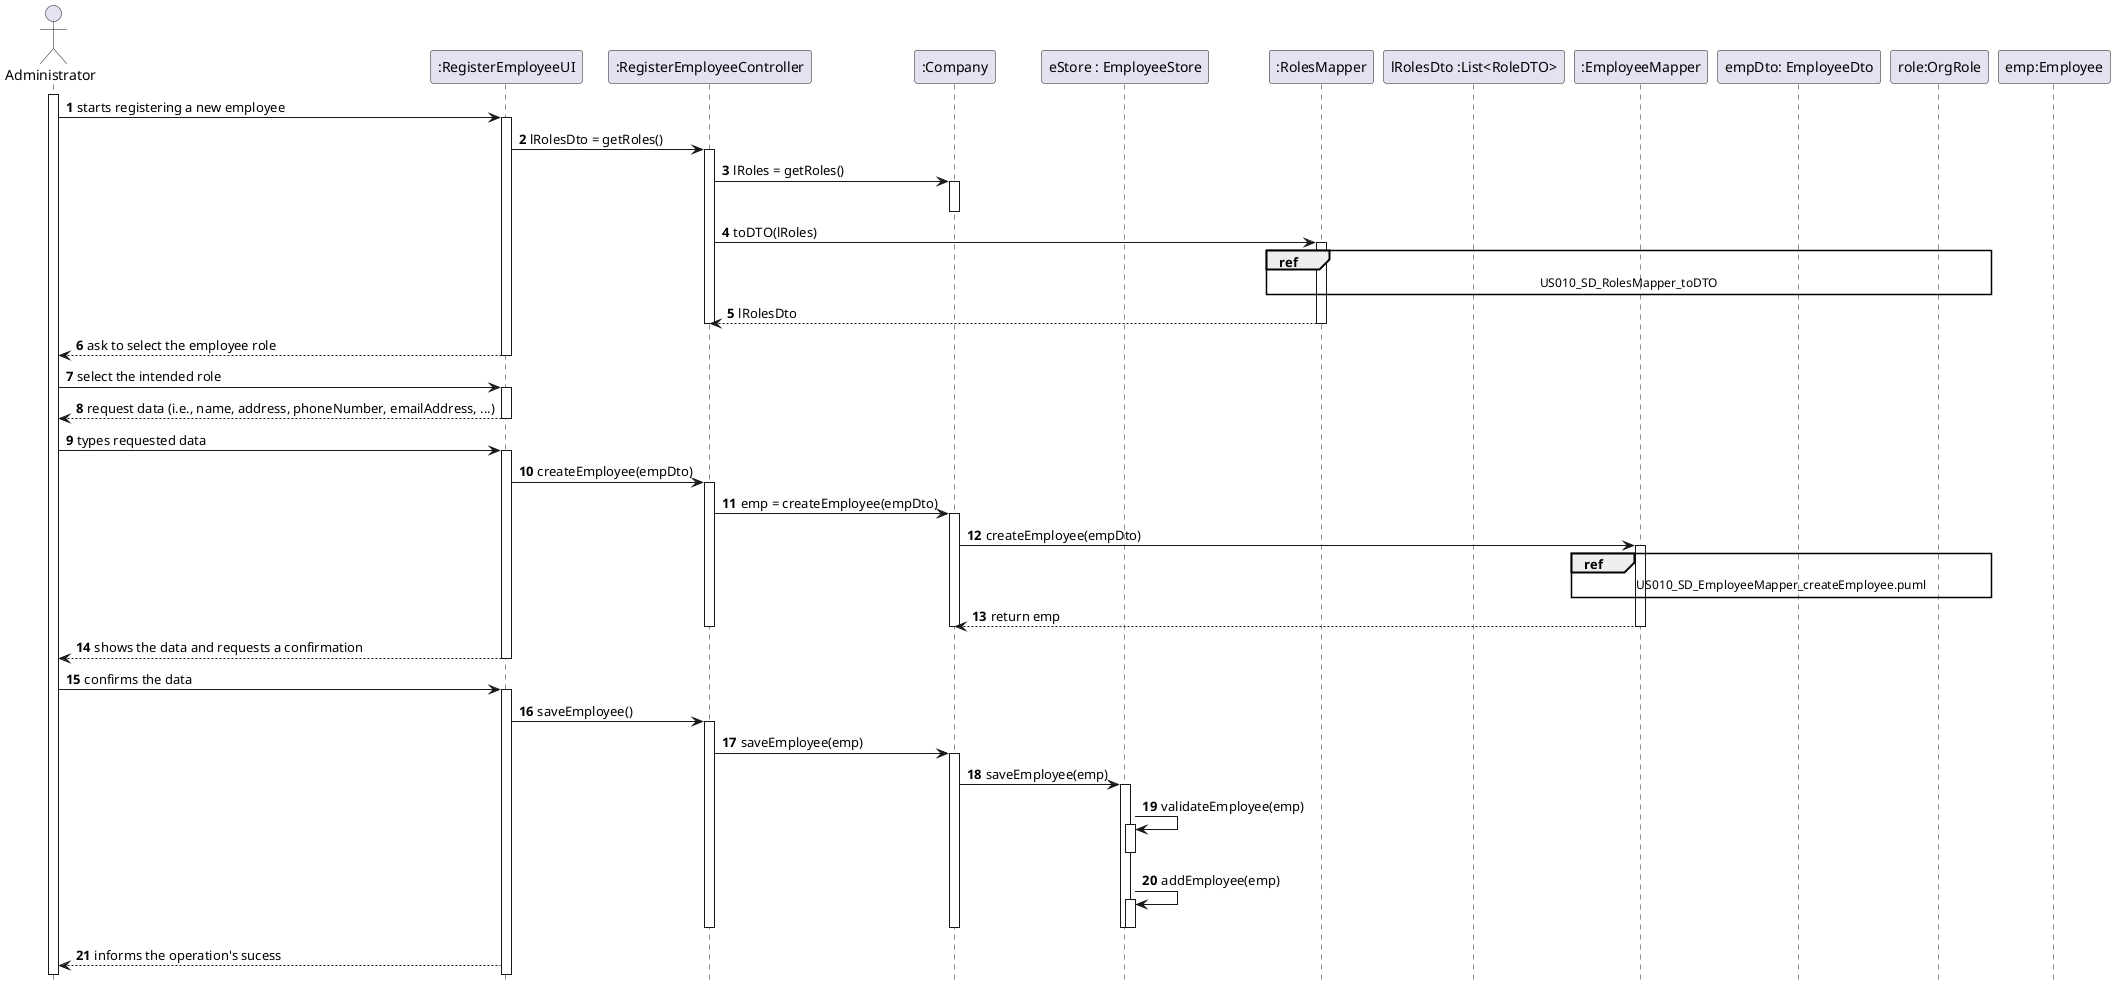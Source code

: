 @startuml
autonumber
hide footbox
actor "Administrator" as ADM

participant ":RegisterEmployeeUI" as UI
participant ":RegisterEmployeeController" as CTRL
participant ":Company" as COMP
participant "eStore : EmployeeStore" as EMPSTORE
participant ":RolesMapper" as RMAP
participant "lRolesDto :List<RoleDTO>" as IROLESDTO
participant ":EmployeeMapper" as EMPMAP
participant "empDto: EmployeeDto" as EMPDTO
participant "role:OrgRole" as ROLE
participant "emp:Employee" as EMP


activate ADM
ADM -> UI : starts registering a new employee
activate UI
UI -> CTRL : lRolesDto = getRoles()
activate CTRL
CTRL -> COMP : lRoles = getRoles()
activate COMP
deactivate COMP
CTRL -> RMAP : toDTO(lRoles)
activate RMAP
ref over RMAP, ROLE [[US010_SD_RolesMapper_toDTO.puml]]: US010_SD_RolesMapper_toDTO
RMAP --> CTRL : lRolesDto
deactivate RMAP
deactivate CTRL
UI --> ADM : ask to select the employee role
deactivate UI
ADM -> UI : select the intended role
activate UI
UI --> ADM : request data (i.e., name, address, phoneNumber, emailAddress, ...)
deactivate UI
ADM -> UI : types requested data
activate UI
UI -> CTRL : createEmployee(empDto)
activate CTRL
CTRL -> COMP : emp = createEmployee(empDto)
activate COMP
COMP -> EMPMAP : createEmployee(empDto)
activate EMPMAP
ref over EMPMAP, ROLE [[US010_SD_EmployeeMapper_createEmployee.puml]]: US010_SD_EmployeeMapper_createEmployee.puml
EMPMAP --> COMP : return emp
deactivate COMP
deactivate EMPMAP
deactivate CTRL
deactivate ROLE
UI --> ADM : shows the data and requests a confirmation
deactivate UI
ADM -> UI : confirms the data
activate UI
UI -> CTRL : saveEmployee()
activate CTRL
CTRL -> COMP : saveEmployee(emp)
activate COMP
COMP -> EMPSTORE : saveEmployee(emp)
activate EMPSTORE
EMPSTORE -> EMPSTORE : validateEmployee(emp)
activate EMPSTORE
deactivate EMPSTORE
EMPSTORE -> EMPSTORE : addEmployee(emp)
activate EMPSTORE
deactivate EMPSTORE
deactivate COMP
deactivate EMPSTORE
deactivate CTRL
deactivate COMP
UI --> ADM : informs the operation's sucess
@enduml